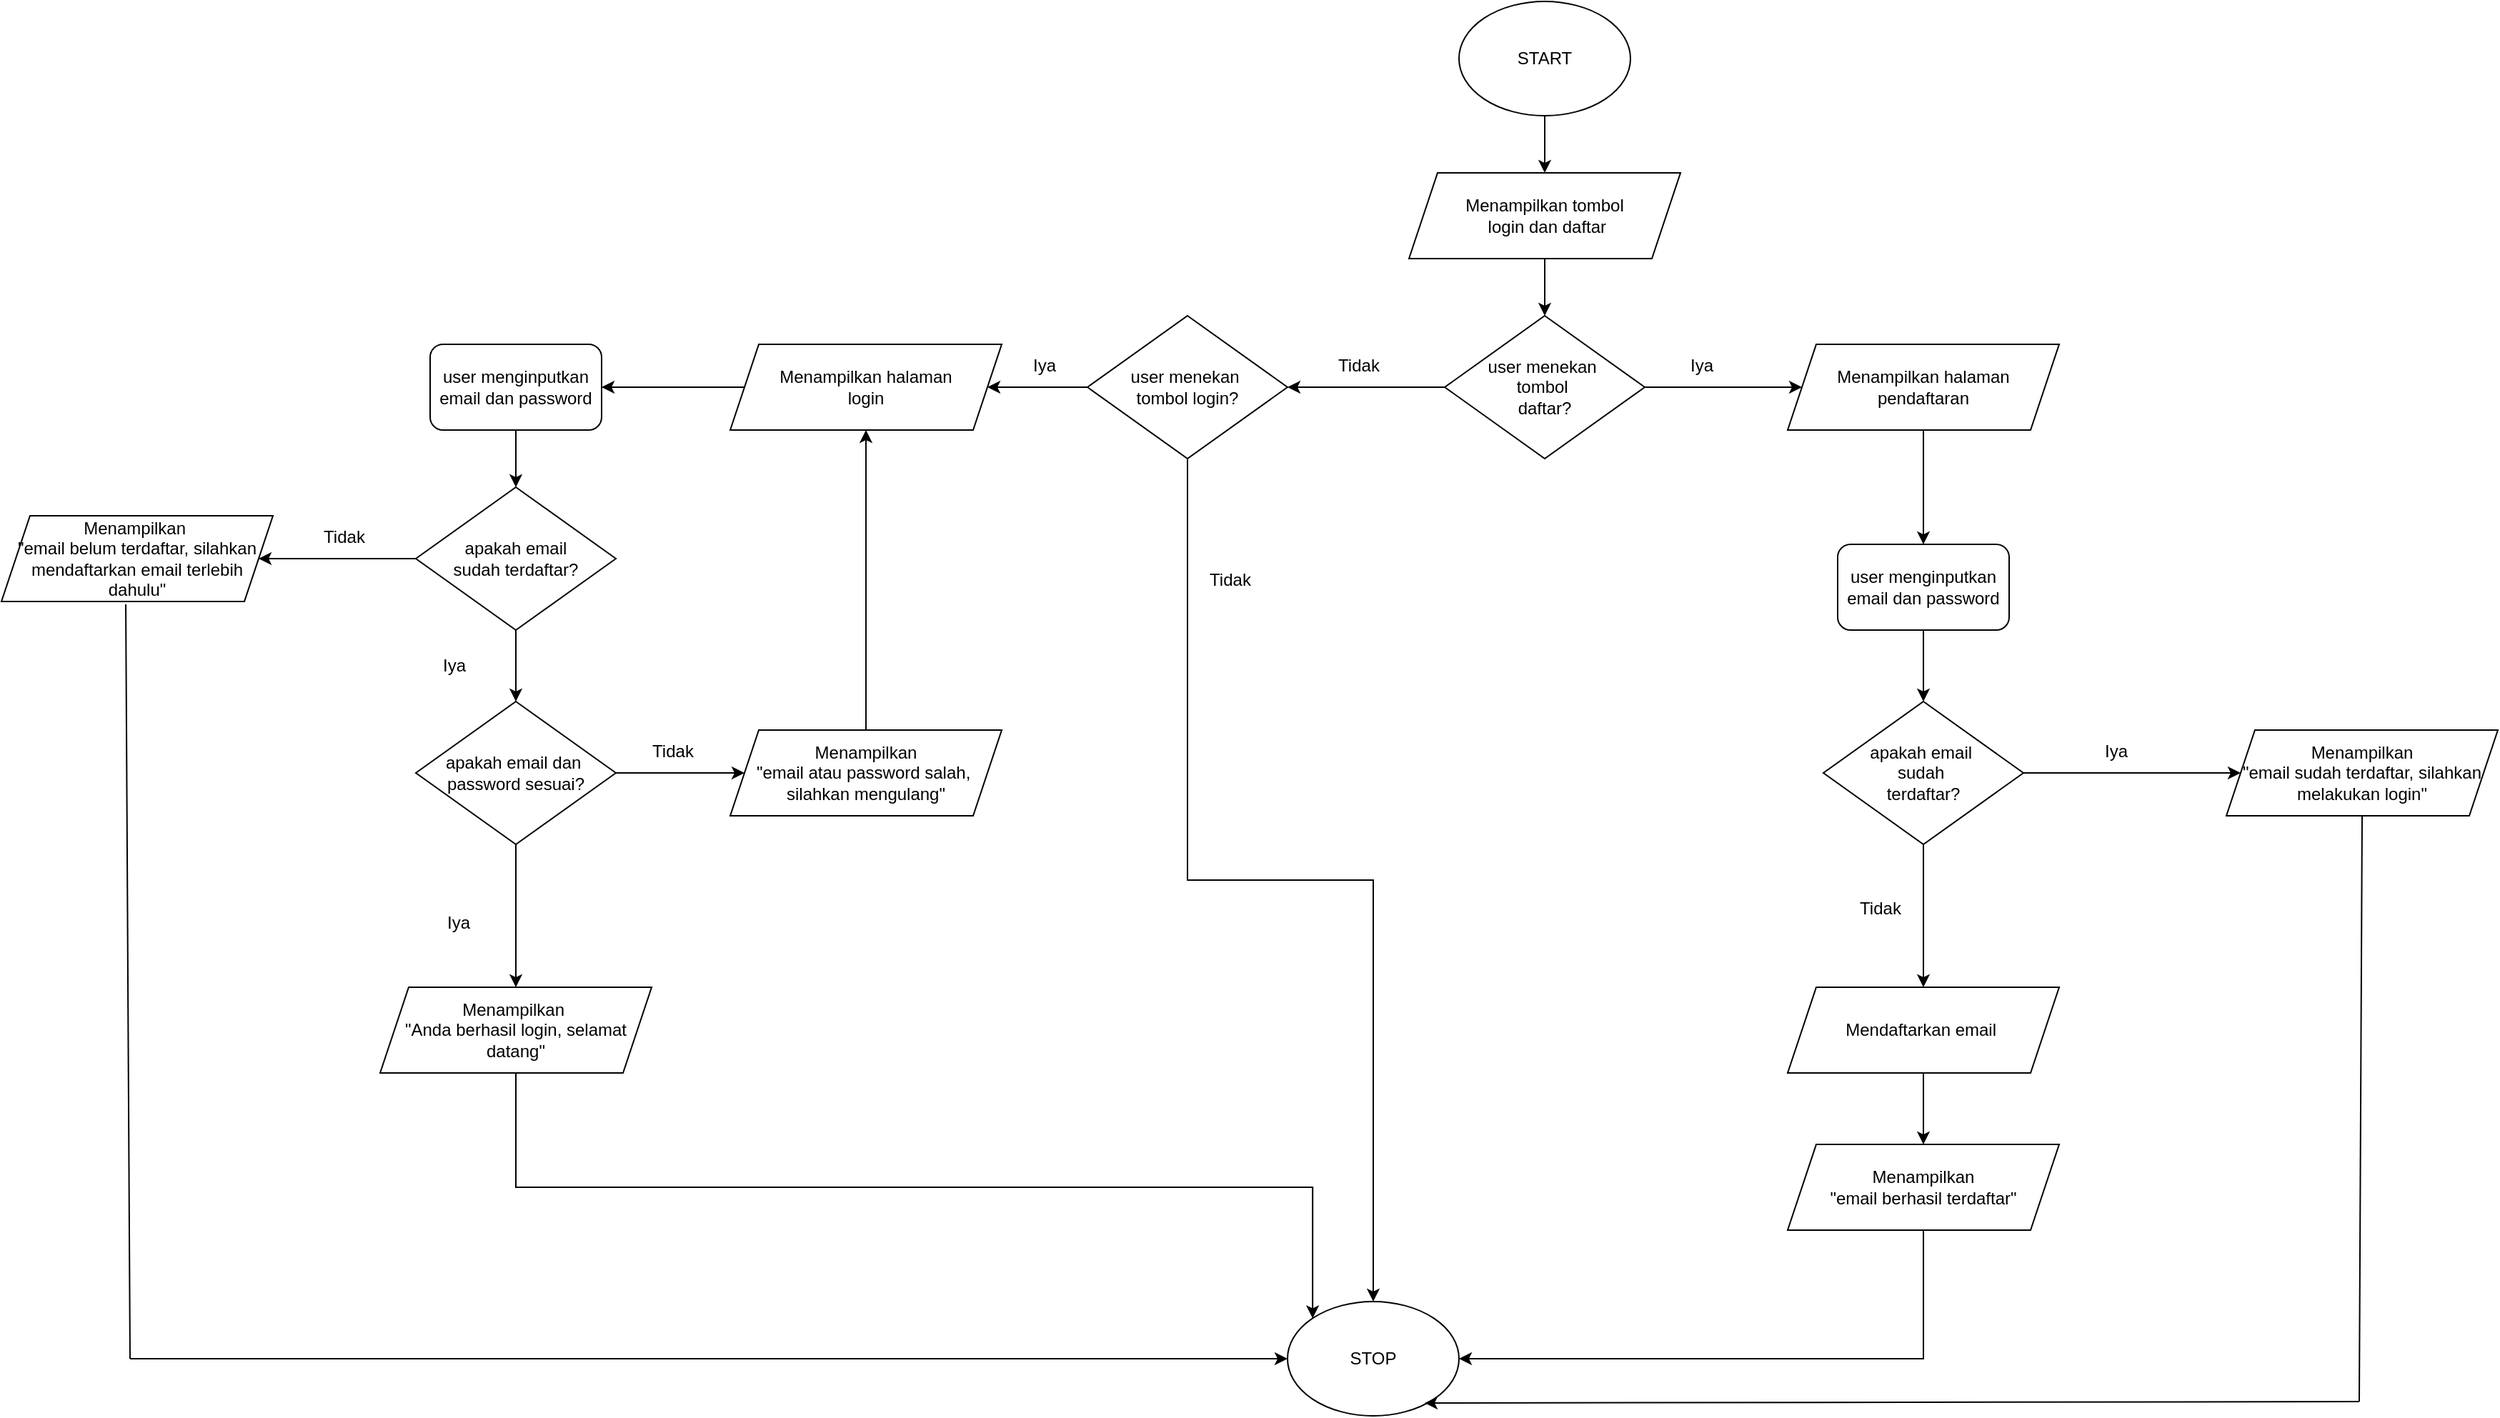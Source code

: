 <mxfile version="24.0.2" type="github">
  <diagram name="Halaman-1" id="Bq3c9E_2-NgG0nxuRM7s">
    <mxGraphModel dx="2977" dy="923" grid="1" gridSize="10" guides="1" tooltips="1" connect="1" arrows="1" fold="1" page="1" pageScale="1" pageWidth="827" pageHeight="1169" math="0" shadow="0">
      <root>
        <mxCell id="0" />
        <mxCell id="1" parent="0" />
        <mxCell id="9QbUR9ONPO03J4-UdsTu-4" style="edgeStyle=orthogonalEdgeStyle;rounded=0;orthogonalLoop=1;jettySize=auto;html=1;exitX=0.5;exitY=1;exitDx=0;exitDy=0;" edge="1" parent="1" source="9QbUR9ONPO03J4-UdsTu-1" target="9QbUR9ONPO03J4-UdsTu-2">
          <mxGeometry relative="1" as="geometry" />
        </mxCell>
        <mxCell id="9QbUR9ONPO03J4-UdsTu-1" value="START" style="ellipse;whiteSpace=wrap;html=1;" vertex="1" parent="1">
          <mxGeometry x="290" y="90" width="120" height="80" as="geometry" />
        </mxCell>
        <mxCell id="9QbUR9ONPO03J4-UdsTu-6" style="edgeStyle=orthogonalEdgeStyle;rounded=0;orthogonalLoop=1;jettySize=auto;html=1;exitX=0.5;exitY=1;exitDx=0;exitDy=0;" edge="1" parent="1" source="9QbUR9ONPO03J4-UdsTu-2" target="9QbUR9ONPO03J4-UdsTu-5">
          <mxGeometry relative="1" as="geometry" />
        </mxCell>
        <mxCell id="9QbUR9ONPO03J4-UdsTu-2" value="Menampilkan tombol&lt;div&gt;&amp;nbsp;login dan daftar&lt;/div&gt;" style="shape=parallelogram;perimeter=parallelogramPerimeter;whiteSpace=wrap;html=1;fixedSize=1;" vertex="1" parent="1">
          <mxGeometry x="255" y="210" width="190" height="60" as="geometry" />
        </mxCell>
        <mxCell id="9QbUR9ONPO03J4-UdsTu-12" style="edgeStyle=orthogonalEdgeStyle;rounded=0;orthogonalLoop=1;jettySize=auto;html=1;exitX=0;exitY=0.5;exitDx=0;exitDy=0;entryX=1;entryY=0.5;entryDx=0;entryDy=0;" edge="1" parent="1" source="9QbUR9ONPO03J4-UdsTu-5" target="9QbUR9ONPO03J4-UdsTu-11">
          <mxGeometry relative="1" as="geometry" />
        </mxCell>
        <mxCell id="9QbUR9ONPO03J4-UdsTu-16" style="edgeStyle=orthogonalEdgeStyle;rounded=0;orthogonalLoop=1;jettySize=auto;html=1;exitX=1;exitY=0.5;exitDx=0;exitDy=0;entryX=0;entryY=0.5;entryDx=0;entryDy=0;" edge="1" parent="1" source="9QbUR9ONPO03J4-UdsTu-5" target="9QbUR9ONPO03J4-UdsTu-15">
          <mxGeometry relative="1" as="geometry" />
        </mxCell>
        <mxCell id="9QbUR9ONPO03J4-UdsTu-5" value="user menekan&amp;nbsp;&lt;div&gt;tombol&amp;nbsp;&lt;div&gt;daftar?&lt;/div&gt;&lt;/div&gt;" style="rhombus;whiteSpace=wrap;html=1;" vertex="1" parent="1">
          <mxGeometry x="280" y="310" width="140" height="100" as="geometry" />
        </mxCell>
        <mxCell id="9QbUR9ONPO03J4-UdsTu-8" value="Iya" style="text;html=1;align=center;verticalAlign=middle;whiteSpace=wrap;rounded=0;" vertex="1" parent="1">
          <mxGeometry x="430" y="330" width="60" height="30" as="geometry" />
        </mxCell>
        <mxCell id="9QbUR9ONPO03J4-UdsTu-9" value="Tidak" style="text;html=1;align=center;verticalAlign=middle;whiteSpace=wrap;rounded=0;" vertex="1" parent="1">
          <mxGeometry x="190" y="330" width="60" height="30" as="geometry" />
        </mxCell>
        <mxCell id="9QbUR9ONPO03J4-UdsTu-14" style="edgeStyle=orthogonalEdgeStyle;rounded=0;orthogonalLoop=1;jettySize=auto;html=1;exitX=0;exitY=0.5;exitDx=0;exitDy=0;" edge="1" parent="1" source="9QbUR9ONPO03J4-UdsTu-11" target="9QbUR9ONPO03J4-UdsTu-13">
          <mxGeometry relative="1" as="geometry" />
        </mxCell>
        <mxCell id="9QbUR9ONPO03J4-UdsTu-24" style="edgeStyle=orthogonalEdgeStyle;rounded=0;orthogonalLoop=1;jettySize=auto;html=1;exitX=0.5;exitY=1;exitDx=0;exitDy=0;entryX=0.5;entryY=0;entryDx=0;entryDy=0;" edge="1" parent="1" source="9QbUR9ONPO03J4-UdsTu-11" target="9QbUR9ONPO03J4-UdsTu-19">
          <mxGeometry relative="1" as="geometry" />
        </mxCell>
        <mxCell id="9QbUR9ONPO03J4-UdsTu-11" value="user menekan&amp;nbsp;&lt;div&gt;tombol login?&lt;/div&gt;" style="rhombus;whiteSpace=wrap;html=1;" vertex="1" parent="1">
          <mxGeometry x="30" y="310" width="140" height="100" as="geometry" />
        </mxCell>
        <mxCell id="9QbUR9ONPO03J4-UdsTu-52" style="edgeStyle=orthogonalEdgeStyle;rounded=0;orthogonalLoop=1;jettySize=auto;html=1;exitX=0;exitY=0.5;exitDx=0;exitDy=0;entryX=1;entryY=0.5;entryDx=0;entryDy=0;" edge="1" parent="1" source="9QbUR9ONPO03J4-UdsTu-13" target="9QbUR9ONPO03J4-UdsTu-51">
          <mxGeometry relative="1" as="geometry" />
        </mxCell>
        <mxCell id="9QbUR9ONPO03J4-UdsTu-13" value="Menampilkan halaman&lt;div&gt;login&lt;/div&gt;" style="shape=parallelogram;perimeter=parallelogramPerimeter;whiteSpace=wrap;html=1;fixedSize=1;" vertex="1" parent="1">
          <mxGeometry x="-220" y="330" width="190" height="60" as="geometry" />
        </mxCell>
        <mxCell id="9QbUR9ONPO03J4-UdsTu-26" style="edgeStyle=orthogonalEdgeStyle;rounded=0;orthogonalLoop=1;jettySize=auto;html=1;exitX=0.5;exitY=1;exitDx=0;exitDy=0;" edge="1" parent="1" source="9QbUR9ONPO03J4-UdsTu-15" target="9QbUR9ONPO03J4-UdsTu-25">
          <mxGeometry relative="1" as="geometry" />
        </mxCell>
        <mxCell id="9QbUR9ONPO03J4-UdsTu-15" value="Menampilkan halaman&lt;div&gt;pendaftaran&lt;/div&gt;" style="shape=parallelogram;perimeter=parallelogramPerimeter;whiteSpace=wrap;html=1;fixedSize=1;" vertex="1" parent="1">
          <mxGeometry x="520" y="330" width="190" height="60" as="geometry" />
        </mxCell>
        <mxCell id="9QbUR9ONPO03J4-UdsTu-18" value="Iya" style="text;html=1;align=center;verticalAlign=middle;whiteSpace=wrap;rounded=0;" vertex="1" parent="1">
          <mxGeometry x="-30" y="330" width="60" height="30" as="geometry" />
        </mxCell>
        <mxCell id="9QbUR9ONPO03J4-UdsTu-19" value="STOP" style="ellipse;whiteSpace=wrap;html=1;" vertex="1" parent="1">
          <mxGeometry x="170" y="1000" width="120" height="80" as="geometry" />
        </mxCell>
        <mxCell id="9QbUR9ONPO03J4-UdsTu-28" style="edgeStyle=orthogonalEdgeStyle;rounded=0;orthogonalLoop=1;jettySize=auto;html=1;exitX=0.5;exitY=1;exitDx=0;exitDy=0;entryX=0.5;entryY=0;entryDx=0;entryDy=0;" edge="1" parent="1" source="9QbUR9ONPO03J4-UdsTu-25" target="9QbUR9ONPO03J4-UdsTu-27">
          <mxGeometry relative="1" as="geometry" />
        </mxCell>
        <mxCell id="9QbUR9ONPO03J4-UdsTu-25" value="user menginputkan email dan password" style="rounded=1;whiteSpace=wrap;html=1;" vertex="1" parent="1">
          <mxGeometry x="555" y="470" width="120" height="60" as="geometry" />
        </mxCell>
        <mxCell id="9QbUR9ONPO03J4-UdsTu-31" style="edgeStyle=orthogonalEdgeStyle;rounded=0;orthogonalLoop=1;jettySize=auto;html=1;exitX=1;exitY=0.5;exitDx=0;exitDy=0;" edge="1" parent="1" source="9QbUR9ONPO03J4-UdsTu-27" target="9QbUR9ONPO03J4-UdsTu-30">
          <mxGeometry relative="1" as="geometry" />
        </mxCell>
        <mxCell id="9QbUR9ONPO03J4-UdsTu-33" style="edgeStyle=orthogonalEdgeStyle;rounded=0;orthogonalLoop=1;jettySize=auto;html=1;exitX=0.5;exitY=1;exitDx=0;exitDy=0;entryX=0.5;entryY=0;entryDx=0;entryDy=0;" edge="1" parent="1" source="9QbUR9ONPO03J4-UdsTu-27" target="9QbUR9ONPO03J4-UdsTu-35">
          <mxGeometry relative="1" as="geometry">
            <mxPoint x="615" y="770" as="targetPoint" />
          </mxGeometry>
        </mxCell>
        <mxCell id="9QbUR9ONPO03J4-UdsTu-27" value="apakah email&amp;nbsp;&lt;div&gt;sudah&amp;nbsp;&lt;div&gt;terdaftar?&lt;/div&gt;&lt;/div&gt;" style="rhombus;whiteSpace=wrap;html=1;" vertex="1" parent="1">
          <mxGeometry x="545" y="580" width="140" height="100" as="geometry" />
        </mxCell>
        <mxCell id="9QbUR9ONPO03J4-UdsTu-29" value="Iya" style="text;html=1;align=center;verticalAlign=middle;whiteSpace=wrap;rounded=0;" vertex="1" parent="1">
          <mxGeometry x="720" y="600" width="60" height="30" as="geometry" />
        </mxCell>
        <mxCell id="9QbUR9ONPO03J4-UdsTu-30" value="Menampilkan&lt;div&gt;&quot;email sudah terdaftar, silahkan&lt;/div&gt;&lt;div&gt;melakukan login&quot;&lt;/div&gt;" style="shape=parallelogram;perimeter=parallelogramPerimeter;whiteSpace=wrap;html=1;fixedSize=1;" vertex="1" parent="1">
          <mxGeometry x="827" y="600" width="190" height="60" as="geometry" />
        </mxCell>
        <mxCell id="9QbUR9ONPO03J4-UdsTu-34" value="Tidak" style="text;html=1;align=center;verticalAlign=middle;whiteSpace=wrap;rounded=0;" vertex="1" parent="1">
          <mxGeometry x="555" y="710" width="60" height="30" as="geometry" />
        </mxCell>
        <mxCell id="9QbUR9ONPO03J4-UdsTu-38" style="edgeStyle=orthogonalEdgeStyle;rounded=0;orthogonalLoop=1;jettySize=auto;html=1;exitX=0.5;exitY=1;exitDx=0;exitDy=0;" edge="1" parent="1" source="9QbUR9ONPO03J4-UdsTu-35" target="9QbUR9ONPO03J4-UdsTu-37">
          <mxGeometry relative="1" as="geometry" />
        </mxCell>
        <mxCell id="9QbUR9ONPO03J4-UdsTu-35" value="Mendaftarkan email&amp;nbsp;" style="shape=parallelogram;perimeter=parallelogramPerimeter;whiteSpace=wrap;html=1;fixedSize=1;" vertex="1" parent="1">
          <mxGeometry x="520" y="780" width="190" height="60" as="geometry" />
        </mxCell>
        <mxCell id="9QbUR9ONPO03J4-UdsTu-39" style="edgeStyle=orthogonalEdgeStyle;rounded=0;orthogonalLoop=1;jettySize=auto;html=1;exitX=0.5;exitY=1;exitDx=0;exitDy=0;entryX=1;entryY=0.5;entryDx=0;entryDy=0;" edge="1" parent="1" source="9QbUR9ONPO03J4-UdsTu-37" target="9QbUR9ONPO03J4-UdsTu-19">
          <mxGeometry relative="1" as="geometry" />
        </mxCell>
        <mxCell id="9QbUR9ONPO03J4-UdsTu-37" value="Menampilkan&lt;div&gt;&quot;email berhasil terdaftar&quot;&lt;br&gt;&lt;/div&gt;" style="shape=parallelogram;perimeter=parallelogramPerimeter;whiteSpace=wrap;html=1;fixedSize=1;" vertex="1" parent="1">
          <mxGeometry x="520" y="890" width="190" height="60" as="geometry" />
        </mxCell>
        <mxCell id="9QbUR9ONPO03J4-UdsTu-49" value="" style="endArrow=none;html=1;rounded=0;entryX=0.5;entryY=1;entryDx=0;entryDy=0;" edge="1" parent="1" target="9QbUR9ONPO03J4-UdsTu-30">
          <mxGeometry width="50" height="50" relative="1" as="geometry">
            <mxPoint x="920" y="1070" as="sourcePoint" />
            <mxPoint x="940" y="780" as="targetPoint" />
          </mxGeometry>
        </mxCell>
        <mxCell id="9QbUR9ONPO03J4-UdsTu-50" value="" style="endArrow=classic;html=1;rounded=0;entryX=0.8;entryY=0.888;entryDx=0;entryDy=0;entryPerimeter=0;" edge="1" parent="1" target="9QbUR9ONPO03J4-UdsTu-19">
          <mxGeometry width="50" height="50" relative="1" as="geometry">
            <mxPoint x="920" y="1070" as="sourcePoint" />
            <mxPoint x="880" y="1020" as="targetPoint" />
          </mxGeometry>
        </mxCell>
        <mxCell id="9QbUR9ONPO03J4-UdsTu-58" style="edgeStyle=orthogonalEdgeStyle;rounded=0;orthogonalLoop=1;jettySize=auto;html=1;exitX=0.5;exitY=1;exitDx=0;exitDy=0;" edge="1" parent="1" source="9QbUR9ONPO03J4-UdsTu-51" target="9QbUR9ONPO03J4-UdsTu-54">
          <mxGeometry relative="1" as="geometry" />
        </mxCell>
        <mxCell id="9QbUR9ONPO03J4-UdsTu-51" value="user menginputkan email dan password" style="rounded=1;whiteSpace=wrap;html=1;" vertex="1" parent="1">
          <mxGeometry x="-430" y="330" width="120" height="60" as="geometry" />
        </mxCell>
        <mxCell id="9QbUR9ONPO03J4-UdsTu-57" style="edgeStyle=orthogonalEdgeStyle;rounded=0;orthogonalLoop=1;jettySize=auto;html=1;exitX=0;exitY=0.5;exitDx=0;exitDy=0;" edge="1" parent="1" source="9QbUR9ONPO03J4-UdsTu-54" target="9QbUR9ONPO03J4-UdsTu-56">
          <mxGeometry relative="1" as="geometry" />
        </mxCell>
        <mxCell id="9QbUR9ONPO03J4-UdsTu-64" style="edgeStyle=orthogonalEdgeStyle;rounded=0;orthogonalLoop=1;jettySize=auto;html=1;exitX=0.5;exitY=1;exitDx=0;exitDy=0;" edge="1" parent="1" source="9QbUR9ONPO03J4-UdsTu-54" target="9QbUR9ONPO03J4-UdsTu-63">
          <mxGeometry relative="1" as="geometry" />
        </mxCell>
        <mxCell id="9QbUR9ONPO03J4-UdsTu-54" value="apakah email&lt;div&gt;sudah terdaftar?&lt;/div&gt;" style="rhombus;whiteSpace=wrap;html=1;" vertex="1" parent="1">
          <mxGeometry x="-440" y="430" width="140" height="100" as="geometry" />
        </mxCell>
        <mxCell id="9QbUR9ONPO03J4-UdsTu-56" value="Menampilkan&amp;nbsp;&lt;div&gt;&quot;email belum terdaftar, silahkan&lt;/div&gt;&lt;div&gt;mendaftarkan email terlebih&lt;/div&gt;&lt;div&gt;dahulu&quot;&lt;/div&gt;" style="shape=parallelogram;perimeter=parallelogramPerimeter;whiteSpace=wrap;html=1;fixedSize=1;" vertex="1" parent="1">
          <mxGeometry x="-730" y="450" width="190" height="60" as="geometry" />
        </mxCell>
        <mxCell id="9QbUR9ONPO03J4-UdsTu-59" value="Tidak" style="text;html=1;align=center;verticalAlign=middle;whiteSpace=wrap;rounded=0;" vertex="1" parent="1">
          <mxGeometry x="-520" y="450" width="60" height="30" as="geometry" />
        </mxCell>
        <mxCell id="9QbUR9ONPO03J4-UdsTu-60" value="Iya" style="text;html=1;align=center;verticalAlign=middle;whiteSpace=wrap;rounded=0;" vertex="1" parent="1">
          <mxGeometry x="-443" y="540" width="60" height="30" as="geometry" />
        </mxCell>
        <mxCell id="9QbUR9ONPO03J4-UdsTu-61" value="" style="endArrow=none;html=1;rounded=0;entryX=0.458;entryY=1.033;entryDx=0;entryDy=0;entryPerimeter=0;" edge="1" parent="1" target="9QbUR9ONPO03J4-UdsTu-56">
          <mxGeometry width="50" height="50" relative="1" as="geometry">
            <mxPoint x="-640" y="1040" as="sourcePoint" />
            <mxPoint x="-690" y="680" as="targetPoint" />
          </mxGeometry>
        </mxCell>
        <mxCell id="9QbUR9ONPO03J4-UdsTu-62" value="" style="endArrow=classic;html=1;rounded=0;entryX=0;entryY=0.5;entryDx=0;entryDy=0;" edge="1" parent="1" target="9QbUR9ONPO03J4-UdsTu-19">
          <mxGeometry width="50" height="50" relative="1" as="geometry">
            <mxPoint x="-640" y="1040" as="sourcePoint" />
            <mxPoint x="-550" y="830" as="targetPoint" />
          </mxGeometry>
        </mxCell>
        <mxCell id="9QbUR9ONPO03J4-UdsTu-66" style="edgeStyle=orthogonalEdgeStyle;rounded=0;orthogonalLoop=1;jettySize=auto;html=1;exitX=1;exitY=0.5;exitDx=0;exitDy=0;entryX=0;entryY=0.5;entryDx=0;entryDy=0;" edge="1" parent="1" source="9QbUR9ONPO03J4-UdsTu-63" target="9QbUR9ONPO03J4-UdsTu-65">
          <mxGeometry relative="1" as="geometry" />
        </mxCell>
        <mxCell id="9QbUR9ONPO03J4-UdsTu-71" style="edgeStyle=orthogonalEdgeStyle;rounded=0;orthogonalLoop=1;jettySize=auto;html=1;exitX=0.5;exitY=1;exitDx=0;exitDy=0;" edge="1" parent="1" source="9QbUR9ONPO03J4-UdsTu-63" target="9QbUR9ONPO03J4-UdsTu-70">
          <mxGeometry relative="1" as="geometry" />
        </mxCell>
        <mxCell id="9QbUR9ONPO03J4-UdsTu-63" value="apakah email dan&amp;nbsp;&lt;div&gt;password sesuai?&lt;/div&gt;" style="rhombus;whiteSpace=wrap;html=1;" vertex="1" parent="1">
          <mxGeometry x="-440" y="580" width="140" height="100" as="geometry" />
        </mxCell>
        <mxCell id="9QbUR9ONPO03J4-UdsTu-68" style="edgeStyle=orthogonalEdgeStyle;rounded=0;orthogonalLoop=1;jettySize=auto;html=1;exitX=0.5;exitY=0;exitDx=0;exitDy=0;entryX=0.5;entryY=1;entryDx=0;entryDy=0;" edge="1" parent="1" source="9QbUR9ONPO03J4-UdsTu-65" target="9QbUR9ONPO03J4-UdsTu-13">
          <mxGeometry relative="1" as="geometry" />
        </mxCell>
        <mxCell id="9QbUR9ONPO03J4-UdsTu-65" value="Menampilkan&lt;div&gt;&quot;email atau password salah,&amp;nbsp;&lt;/div&gt;&lt;div&gt;silahkan mengulang&quot;&lt;/div&gt;" style="shape=parallelogram;perimeter=parallelogramPerimeter;whiteSpace=wrap;html=1;fixedSize=1;" vertex="1" parent="1">
          <mxGeometry x="-220" y="600" width="190" height="60" as="geometry" />
        </mxCell>
        <mxCell id="9QbUR9ONPO03J4-UdsTu-67" value="Tidak" style="text;html=1;align=center;verticalAlign=middle;whiteSpace=wrap;rounded=0;" vertex="1" parent="1">
          <mxGeometry x="-290" y="600" width="60" height="30" as="geometry" />
        </mxCell>
        <mxCell id="9QbUR9ONPO03J4-UdsTu-73" style="edgeStyle=orthogonalEdgeStyle;rounded=0;orthogonalLoop=1;jettySize=auto;html=1;exitX=0.5;exitY=1;exitDx=0;exitDy=0;entryX=0;entryY=0;entryDx=0;entryDy=0;" edge="1" parent="1" source="9QbUR9ONPO03J4-UdsTu-70" target="9QbUR9ONPO03J4-UdsTu-19">
          <mxGeometry relative="1" as="geometry" />
        </mxCell>
        <mxCell id="9QbUR9ONPO03J4-UdsTu-70" value="Menampilkan&amp;nbsp;&lt;div&gt;&quot;Anda berhasil login, selamat&lt;/div&gt;&lt;div&gt;datang&quot;&lt;/div&gt;" style="shape=parallelogram;perimeter=parallelogramPerimeter;whiteSpace=wrap;html=1;fixedSize=1;" vertex="1" parent="1">
          <mxGeometry x="-465" y="780" width="190" height="60" as="geometry" />
        </mxCell>
        <mxCell id="9QbUR9ONPO03J4-UdsTu-72" value="Iya" style="text;html=1;align=center;verticalAlign=middle;whiteSpace=wrap;rounded=0;" vertex="1" parent="1">
          <mxGeometry x="-440" y="720" width="60" height="30" as="geometry" />
        </mxCell>
        <mxCell id="9QbUR9ONPO03J4-UdsTu-74" value="Tidak" style="text;html=1;align=center;verticalAlign=middle;whiteSpace=wrap;rounded=0;" vertex="1" parent="1">
          <mxGeometry x="100" y="480" width="60" height="30" as="geometry" />
        </mxCell>
      </root>
    </mxGraphModel>
  </diagram>
</mxfile>
